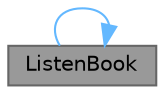 digraph "ListenBook"
{
 // LATEX_PDF_SIZE
  bgcolor="transparent";
  edge [fontname=Helvetica,fontsize=10,labelfontname=Helvetica,labelfontsize=10];
  node [fontname=Helvetica,fontsize=10,shape=box,height=0.2,width=0.4];
  rankdir="RL";
  Node1 [id="Node000001",label="ListenBook",height=0.2,width=0.4,color="gray40", fillcolor="grey60", style="filled", fontcolor="black",tooltip="构造函数，初始化听书主界面"];
  Node1 -> Node1 [id="edge1_Node000001_Node000001",dir="back",color="steelblue1",style="solid",tooltip=" "];
}
